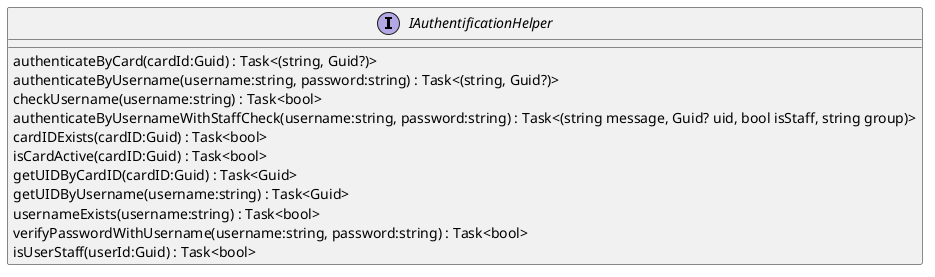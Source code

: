 @startuml
interface IAuthentificationHelper {
    authenticateByCard(cardId:Guid) : Task<(string, Guid?)>
    authenticateByUsername(username:string, password:string) : Task<(string, Guid?)>
    checkUsername(username:string) : Task<bool>
    authenticateByUsernameWithStaffCheck(username:string, password:string) : Task<(string message, Guid? uid, bool isStaff, string group)>
    cardIDExists(cardID:Guid) : Task<bool>
    isCardActive(cardID:Guid) : Task<bool>
    getUIDByCardID(cardID:Guid) : Task<Guid>
    getUIDByUsername(username:string) : Task<Guid>
    usernameExists(username:string) : Task<bool>
    verifyPasswordWithUsername(username:string, password:string) : Task<bool>
    isUserStaff(userId:Guid) : Task<bool>
}
@enduml
